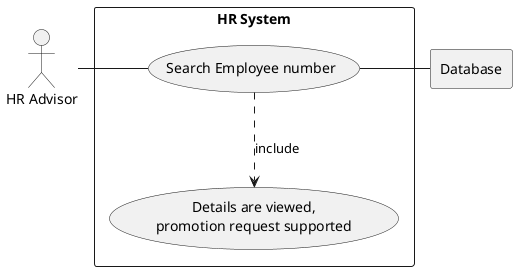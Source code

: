 @startuml

actor HR as "HR Advisor"

rectangle Database

rectangle "HR System" {
    usecase UC4 as "Search Employee number"

    usecase UCa as "Details are viewed,
    promotion request supported"

    HR - UC4
    UC4 ..> UCa : include
    UC4 - Database
}

@enduml